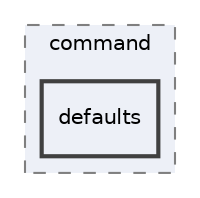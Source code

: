 digraph "defaults"
{
 // INTERACTIVE_SVG=YES
 // LATEX_PDF_SIZE
  edge [fontname="Helvetica",fontsize="10",labelfontname="Helvetica",labelfontsize="10"];
  node [fontname="Helvetica",fontsize="10",shape=record];
  compound=true
  subgraph clusterdir_2b1a946209a10c32ed7ce5dec2f54bea {
    graph [ bgcolor="#edf0f7", pencolor="grey50", style="filled,dashed,", label="command", fontname="Helvetica", fontsize="10", URL="dir_2b1a946209a10c32ed7ce5dec2f54bea.html"]
  dir_3bb61118b712c682ac18a1a005592738 [shape=box, label="defaults", style="filled,bold,", fillcolor="#edf0f7", color="grey25", URL="dir_3bb61118b712c682ac18a1a005592738.html"];
  }
}
